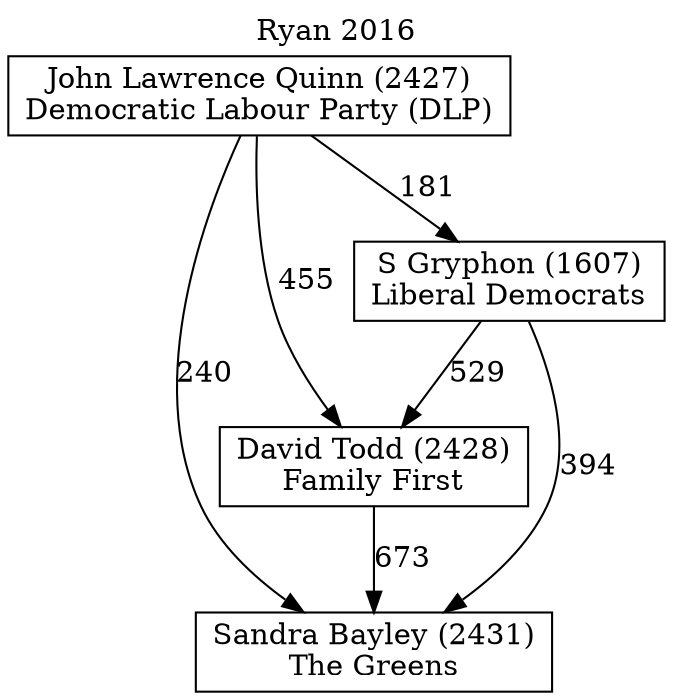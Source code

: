 // House preference flow
digraph "Sandra Bayley (2431)_Ryan_2016" {
	graph [label="Ryan 2016" labelloc=t mclimit=10]
	node [shape=box]
	"Sandra Bayley (2431)" [label="Sandra Bayley (2431)
The Greens"]
	"David Todd (2428)" [label="David Todd (2428)
Family First"]
	"S Gryphon (1607)" [label="S Gryphon (1607)
Liberal Democrats"]
	"John Lawrence Quinn (2427)" [label="John Lawrence Quinn (2427)
Democratic Labour Party (DLP)"]
	"Sandra Bayley (2431)" [label="Sandra Bayley (2431)
The Greens"]
	"S Gryphon (1607)" [label="S Gryphon (1607)
Liberal Democrats"]
	"John Lawrence Quinn (2427)" [label="John Lawrence Quinn (2427)
Democratic Labour Party (DLP)"]
	"Sandra Bayley (2431)" [label="Sandra Bayley (2431)
The Greens"]
	"John Lawrence Quinn (2427)" [label="John Lawrence Quinn (2427)
Democratic Labour Party (DLP)"]
	"John Lawrence Quinn (2427)" [label="John Lawrence Quinn (2427)
Democratic Labour Party (DLP)"]
	"S Gryphon (1607)" [label="S Gryphon (1607)
Liberal Democrats"]
	"John Lawrence Quinn (2427)" [label="John Lawrence Quinn (2427)
Democratic Labour Party (DLP)"]
	"John Lawrence Quinn (2427)" [label="John Lawrence Quinn (2427)
Democratic Labour Party (DLP)"]
	"David Todd (2428)" [label="David Todd (2428)
Family First"]
	"S Gryphon (1607)" [label="S Gryphon (1607)
Liberal Democrats"]
	"John Lawrence Quinn (2427)" [label="John Lawrence Quinn (2427)
Democratic Labour Party (DLP)"]
	"David Todd (2428)" [label="David Todd (2428)
Family First"]
	"John Lawrence Quinn (2427)" [label="John Lawrence Quinn (2427)
Democratic Labour Party (DLP)"]
	"John Lawrence Quinn (2427)" [label="John Lawrence Quinn (2427)
Democratic Labour Party (DLP)"]
	"S Gryphon (1607)" [label="S Gryphon (1607)
Liberal Democrats"]
	"John Lawrence Quinn (2427)" [label="John Lawrence Quinn (2427)
Democratic Labour Party (DLP)"]
	"John Lawrence Quinn (2427)" [label="John Lawrence Quinn (2427)
Democratic Labour Party (DLP)"]
	"David Todd (2428)" -> "Sandra Bayley (2431)" [label=673]
	"S Gryphon (1607)" -> "David Todd (2428)" [label=529]
	"John Lawrence Quinn (2427)" -> "S Gryphon (1607)" [label=181]
	"S Gryphon (1607)" -> "Sandra Bayley (2431)" [label=394]
	"John Lawrence Quinn (2427)" -> "Sandra Bayley (2431)" [label=240]
	"John Lawrence Quinn (2427)" -> "David Todd (2428)" [label=455]
}
